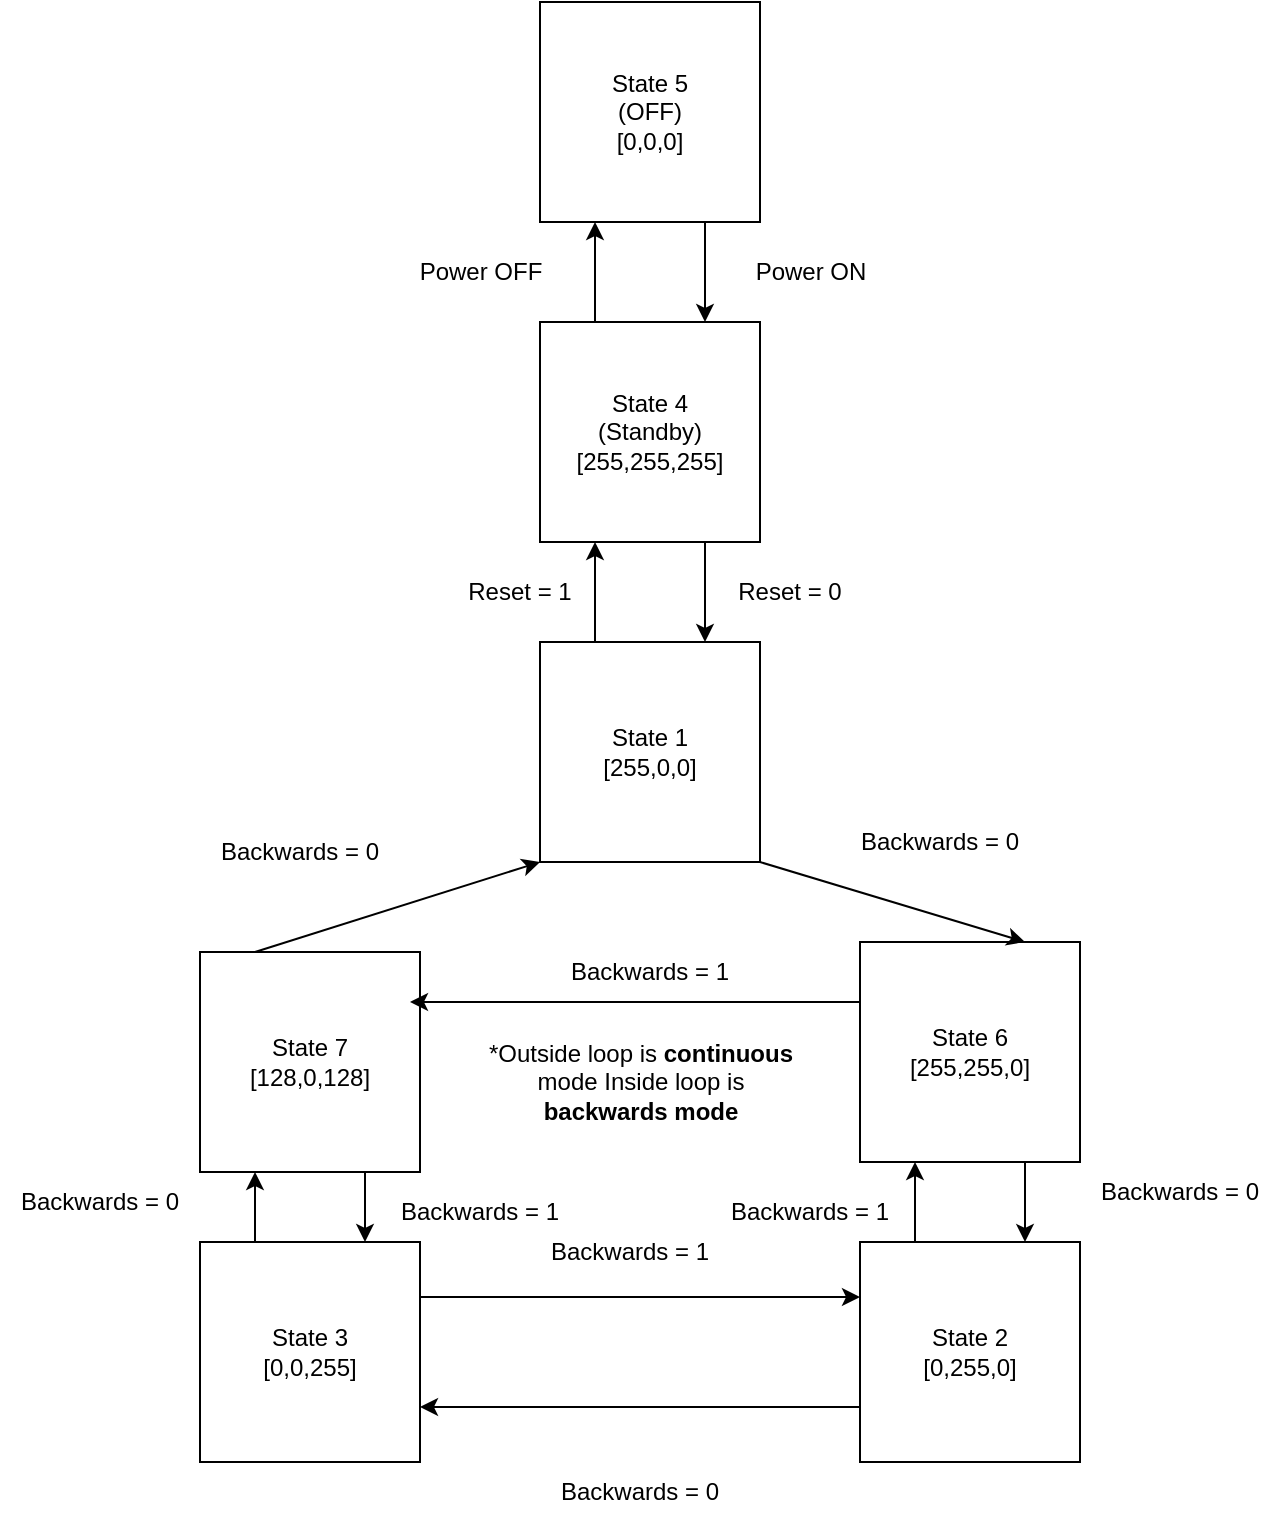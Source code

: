 <mxfile version="22.1.2" type="device">
  <diagram name="Page-1" id="gqA8-RMTRKtXMK8UP4Ta">
    <mxGraphModel dx="1195" dy="632" grid="1" gridSize="10" guides="1" tooltips="1" connect="1" arrows="1" fold="1" page="1" pageScale="1" pageWidth="827" pageHeight="1169" math="0" shadow="0">
      <root>
        <mxCell id="0" />
        <mxCell id="1" parent="0" />
        <mxCell id="PKUk8kKVJOvY3fbZIXPS-9" value="" style="edgeStyle=orthogonalEdgeStyle;rounded=0;orthogonalLoop=1;jettySize=auto;html=1;exitX=0.75;exitY=1;exitDx=0;exitDy=0;entryX=0.75;entryY=0;entryDx=0;entryDy=0;" parent="1" source="PKUk8kKVJOvY3fbZIXPS-6" target="PKUk8kKVJOvY3fbZIXPS-8" edge="1">
          <mxGeometry relative="1" as="geometry" />
        </mxCell>
        <mxCell id="PKUk8kKVJOvY3fbZIXPS-6" value="State 5&lt;br style=&quot;border-color: var(--border-color);&quot;&gt;(OFF)&lt;br style=&quot;border-color: var(--border-color);&quot;&gt;[0,0,0]" style="whiteSpace=wrap;html=1;aspect=fixed;" parent="1" vertex="1">
          <mxGeometry x="380" y="180" width="110" height="110" as="geometry" />
        </mxCell>
        <mxCell id="PKUk8kKVJOvY3fbZIXPS-8" value="State 4&lt;br style=&quot;border-color: var(--border-color);&quot;&gt;(Standby)&lt;br style=&quot;border-color: var(--border-color);&quot;&gt;[255,255,255]" style="whiteSpace=wrap;html=1;aspect=fixed;" parent="1" vertex="1">
          <mxGeometry x="380" y="340" width="110" height="110" as="geometry" />
        </mxCell>
        <mxCell id="PKUk8kKVJOvY3fbZIXPS-10" value="State 1&lt;br style=&quot;border-color: var(--border-color);&quot;&gt;[255,0,0]" style="whiteSpace=wrap;html=1;aspect=fixed;" parent="1" vertex="1">
          <mxGeometry x="380" y="500" width="110" height="110" as="geometry" />
        </mxCell>
        <mxCell id="PKUk8kKVJOvY3fbZIXPS-11" value="State 6&lt;br style=&quot;border-color: var(--border-color);&quot;&gt;[255,255,0]" style="whiteSpace=wrap;html=1;aspect=fixed;" parent="1" vertex="1">
          <mxGeometry x="540" y="650" width="110" height="110" as="geometry" />
        </mxCell>
        <mxCell id="PKUk8kKVJOvY3fbZIXPS-12" value="State 2&lt;br style=&quot;border-color: var(--border-color);&quot;&gt;[0,255,0]" style="whiteSpace=wrap;html=1;aspect=fixed;" parent="1" vertex="1">
          <mxGeometry x="540" y="800" width="110" height="110" as="geometry" />
        </mxCell>
        <mxCell id="PKUk8kKVJOvY3fbZIXPS-13" value="State 3&lt;br&gt;[0,0,255]" style="whiteSpace=wrap;html=1;aspect=fixed;" parent="1" vertex="1">
          <mxGeometry x="210" y="800" width="110" height="110" as="geometry" />
        </mxCell>
        <mxCell id="PKUk8kKVJOvY3fbZIXPS-15" value="State 7&lt;br&gt;[128,0,128]" style="whiteSpace=wrap;html=1;aspect=fixed;" parent="1" vertex="1">
          <mxGeometry x="210" y="655" width="110" height="110" as="geometry" />
        </mxCell>
        <mxCell id="PKUk8kKVJOvY3fbZIXPS-16" value="" style="endArrow=classic;html=1;rounded=0;exitX=0.75;exitY=1;exitDx=0;exitDy=0;entryX=0.75;entryY=0;entryDx=0;entryDy=0;" parent="1" source="PKUk8kKVJOvY3fbZIXPS-8" target="PKUk8kKVJOvY3fbZIXPS-10" edge="1">
          <mxGeometry width="50" height="50" relative="1" as="geometry">
            <mxPoint x="400" y="600" as="sourcePoint" />
            <mxPoint x="463" y="500" as="targetPoint" />
          </mxGeometry>
        </mxCell>
        <mxCell id="PKUk8kKVJOvY3fbZIXPS-17" value="" style="endArrow=classic;html=1;rounded=0;exitX=0.25;exitY=0;exitDx=0;exitDy=0;entryX=0.25;entryY=1;entryDx=0;entryDy=0;" parent="1" source="PKUk8kKVJOvY3fbZIXPS-10" target="PKUk8kKVJOvY3fbZIXPS-8" edge="1">
          <mxGeometry width="50" height="50" relative="1" as="geometry">
            <mxPoint x="473" y="460" as="sourcePoint" />
            <mxPoint x="473" y="500" as="targetPoint" />
          </mxGeometry>
        </mxCell>
        <mxCell id="PKUk8kKVJOvY3fbZIXPS-18" value="Reset = 1" style="text;html=1;strokeColor=none;fillColor=none;align=center;verticalAlign=middle;whiteSpace=wrap;rounded=0;" parent="1" vertex="1">
          <mxGeometry x="340" y="460" width="60" height="30" as="geometry" />
        </mxCell>
        <mxCell id="PKUk8kKVJOvY3fbZIXPS-19" value="Reset = 0" style="text;html=1;strokeColor=none;fillColor=none;align=center;verticalAlign=middle;whiteSpace=wrap;rounded=0;" parent="1" vertex="1">
          <mxGeometry x="475" y="460" width="60" height="30" as="geometry" />
        </mxCell>
        <mxCell id="PKUk8kKVJOvY3fbZIXPS-20" value="" style="endArrow=classic;html=1;rounded=0;exitX=1;exitY=1;exitDx=0;exitDy=0;entryX=0.75;entryY=0;entryDx=0;entryDy=0;" parent="1" source="PKUk8kKVJOvY3fbZIXPS-10" target="PKUk8kKVJOvY3fbZIXPS-11" edge="1">
          <mxGeometry width="50" height="50" relative="1" as="geometry">
            <mxPoint x="400" y="600" as="sourcePoint" />
            <mxPoint x="515" y="640" as="targetPoint" />
          </mxGeometry>
        </mxCell>
        <mxCell id="PKUk8kKVJOvY3fbZIXPS-21" value="" style="endArrow=classic;html=1;rounded=0;exitX=0.75;exitY=1;exitDx=0;exitDy=0;entryX=0.75;entryY=0;entryDx=0;entryDy=0;" parent="1" source="PKUk8kKVJOvY3fbZIXPS-11" target="PKUk8kKVJOvY3fbZIXPS-12" edge="1">
          <mxGeometry width="50" height="50" relative="1" as="geometry">
            <mxPoint x="440" y="600" as="sourcePoint" />
            <mxPoint x="490" y="550" as="targetPoint" />
          </mxGeometry>
        </mxCell>
        <mxCell id="PKUk8kKVJOvY3fbZIXPS-22" value="" style="endArrow=classic;html=1;rounded=0;exitX=0;exitY=0.75;exitDx=0;exitDy=0;entryX=1;entryY=0.75;entryDx=0;entryDy=0;" parent="1" source="PKUk8kKVJOvY3fbZIXPS-12" target="PKUk8kKVJOvY3fbZIXPS-13" edge="1">
          <mxGeometry width="50" height="50" relative="1" as="geometry">
            <mxPoint x="400" y="600" as="sourcePoint" />
            <mxPoint x="450" y="550" as="targetPoint" />
          </mxGeometry>
        </mxCell>
        <mxCell id="PKUk8kKVJOvY3fbZIXPS-23" value="" style="endArrow=classic;html=1;rounded=0;exitX=0.25;exitY=0;exitDx=0;exitDy=0;entryX=0.25;entryY=1;entryDx=0;entryDy=0;" parent="1" source="PKUk8kKVJOvY3fbZIXPS-13" target="PKUk8kKVJOvY3fbZIXPS-15" edge="1">
          <mxGeometry width="50" height="50" relative="1" as="geometry">
            <mxPoint x="350" y="600" as="sourcePoint" />
            <mxPoint x="400" y="550" as="targetPoint" />
          </mxGeometry>
        </mxCell>
        <mxCell id="PKUk8kKVJOvY3fbZIXPS-24" value="" style="endArrow=classic;html=1;rounded=0;exitX=0.25;exitY=0;exitDx=0;exitDy=0;entryX=0;entryY=1;entryDx=0;entryDy=0;" parent="1" source="PKUk8kKVJOvY3fbZIXPS-15" target="PKUk8kKVJOvY3fbZIXPS-10" edge="1">
          <mxGeometry width="50" height="50" relative="1" as="geometry">
            <mxPoint x="400" y="600" as="sourcePoint" />
            <mxPoint x="450" y="550" as="targetPoint" />
          </mxGeometry>
        </mxCell>
        <mxCell id="PKUk8kKVJOvY3fbZIXPS-25" value="" style="endArrow=classic;html=1;rounded=0;exitX=0.75;exitY=1;exitDx=0;exitDy=0;entryX=0.75;entryY=0;entryDx=0;entryDy=0;" parent="1" source="PKUk8kKVJOvY3fbZIXPS-15" target="PKUk8kKVJOvY3fbZIXPS-13" edge="1">
          <mxGeometry width="50" height="50" relative="1" as="geometry">
            <mxPoint x="350" y="600" as="sourcePoint" />
            <mxPoint x="400" y="550" as="targetPoint" />
          </mxGeometry>
        </mxCell>
        <mxCell id="PKUk8kKVJOvY3fbZIXPS-26" value="" style="endArrow=classic;html=1;rounded=0;exitX=0.25;exitY=0;exitDx=0;exitDy=0;entryX=0.25;entryY=1;entryDx=0;entryDy=0;" parent="1" source="PKUk8kKVJOvY3fbZIXPS-12" target="PKUk8kKVJOvY3fbZIXPS-11" edge="1">
          <mxGeometry width="50" height="50" relative="1" as="geometry">
            <mxPoint x="440" y="600" as="sourcePoint" />
            <mxPoint x="490" y="550" as="targetPoint" />
          </mxGeometry>
        </mxCell>
        <mxCell id="PKUk8kKVJOvY3fbZIXPS-28" value="" style="endArrow=classic;html=1;rounded=0;exitX=1;exitY=1;exitDx=0;exitDy=0;entryX=0;entryY=1;entryDx=0;entryDy=0;" parent="1" edge="1">
          <mxGeometry width="50" height="50" relative="1" as="geometry">
            <mxPoint x="540" y="680" as="sourcePoint" />
            <mxPoint x="315" y="680" as="targetPoint" />
          </mxGeometry>
        </mxCell>
        <mxCell id="PKUk8kKVJOvY3fbZIXPS-29" value="Power ON" style="text;html=1;align=center;verticalAlign=middle;resizable=0;points=[];autosize=1;strokeColor=none;fillColor=none;" parent="1" vertex="1">
          <mxGeometry x="475" y="300" width="80" height="30" as="geometry" />
        </mxCell>
        <mxCell id="PKUk8kKVJOvY3fbZIXPS-30" value="" style="edgeStyle=orthogonalEdgeStyle;rounded=0;orthogonalLoop=1;jettySize=auto;html=1;exitX=0.25;exitY=0;exitDx=0;exitDy=0;entryX=0.25;entryY=1;entryDx=0;entryDy=0;" parent="1" source="PKUk8kKVJOvY3fbZIXPS-8" target="PKUk8kKVJOvY3fbZIXPS-6" edge="1">
          <mxGeometry relative="1" as="geometry">
            <mxPoint x="473" y="310" as="sourcePoint" />
            <mxPoint x="473" y="350" as="targetPoint" />
          </mxGeometry>
        </mxCell>
        <mxCell id="PKUk8kKVJOvY3fbZIXPS-31" value="Power OFF" style="text;html=1;align=center;verticalAlign=middle;resizable=0;points=[];autosize=1;strokeColor=none;fillColor=none;" parent="1" vertex="1">
          <mxGeometry x="310" y="300" width="80" height="30" as="geometry" />
        </mxCell>
        <mxCell id="PKUk8kKVJOvY3fbZIXPS-38" value="" style="endArrow=classic;html=1;rounded=0;exitX=1;exitY=0.25;exitDx=0;exitDy=0;entryX=0;entryY=0.25;entryDx=0;entryDy=0;" parent="1" source="PKUk8kKVJOvY3fbZIXPS-13" target="PKUk8kKVJOvY3fbZIXPS-12" edge="1">
          <mxGeometry width="50" height="50" relative="1" as="geometry">
            <mxPoint x="510" y="893" as="sourcePoint" />
            <mxPoint x="380" y="893" as="targetPoint" />
          </mxGeometry>
        </mxCell>
        <mxCell id="PKUk8kKVJOvY3fbZIXPS-45" value="*Outside loop is &lt;b&gt;continuous &lt;/b&gt;&lt;br&gt;mode Inside loop is &lt;br&gt;&lt;b&gt;backwards mode&lt;/b&gt;" style="text;html=1;align=center;verticalAlign=middle;resizable=0;points=[];autosize=1;strokeColor=none;fillColor=none;" parent="1" vertex="1">
          <mxGeometry x="340" y="690" width="180" height="60" as="geometry" />
        </mxCell>
        <mxCell id="LY5iAVUWlo_P8E3DuWlF-1" value="Backwards = 0" style="text;html=1;strokeColor=none;fillColor=none;align=center;verticalAlign=middle;whiteSpace=wrap;rounded=0;" vertex="1" parent="1">
          <mxGeometry x="210" y="590" width="100" height="30" as="geometry" />
        </mxCell>
        <mxCell id="LY5iAVUWlo_P8E3DuWlF-2" value="Backwards = 0" style="text;html=1;strokeColor=none;fillColor=none;align=center;verticalAlign=middle;whiteSpace=wrap;rounded=0;" vertex="1" parent="1">
          <mxGeometry x="530" y="585" width="100" height="30" as="geometry" />
        </mxCell>
        <mxCell id="LY5iAVUWlo_P8E3DuWlF-3" value="Backwards = 0" style="text;html=1;strokeColor=none;fillColor=none;align=center;verticalAlign=middle;whiteSpace=wrap;rounded=0;" vertex="1" parent="1">
          <mxGeometry x="110" y="765" width="100" height="30" as="geometry" />
        </mxCell>
        <mxCell id="LY5iAVUWlo_P8E3DuWlF-4" value="Backwards = 0" style="text;html=1;strokeColor=none;fillColor=none;align=center;verticalAlign=middle;whiteSpace=wrap;rounded=0;" vertex="1" parent="1">
          <mxGeometry x="650" y="760" width="100" height="30" as="geometry" />
        </mxCell>
        <mxCell id="LY5iAVUWlo_P8E3DuWlF-5" value="Backwards = 0" style="text;html=1;strokeColor=none;fillColor=none;align=center;verticalAlign=middle;whiteSpace=wrap;rounded=0;" vertex="1" parent="1">
          <mxGeometry x="380" y="910" width="100" height="30" as="geometry" />
        </mxCell>
        <mxCell id="LY5iAVUWlo_P8E3DuWlF-6" value="Backwards = 1" style="text;html=1;strokeColor=none;fillColor=none;align=center;verticalAlign=middle;whiteSpace=wrap;rounded=0;" vertex="1" parent="1">
          <mxGeometry x="385" y="650" width="100" height="30" as="geometry" />
        </mxCell>
        <mxCell id="LY5iAVUWlo_P8E3DuWlF-7" value="Backwards = 1" style="text;html=1;strokeColor=none;fillColor=none;align=center;verticalAlign=middle;whiteSpace=wrap;rounded=0;" vertex="1" parent="1">
          <mxGeometry x="375" y="790" width="100" height="30" as="geometry" />
        </mxCell>
        <mxCell id="LY5iAVUWlo_P8E3DuWlF-8" value="Backwards = 1" style="text;html=1;strokeColor=none;fillColor=none;align=center;verticalAlign=middle;whiteSpace=wrap;rounded=0;" vertex="1" parent="1">
          <mxGeometry x="300" y="770" width="100" height="30" as="geometry" />
        </mxCell>
        <mxCell id="LY5iAVUWlo_P8E3DuWlF-9" value="Backwards = 1" style="text;html=1;strokeColor=none;fillColor=none;align=center;verticalAlign=middle;whiteSpace=wrap;rounded=0;" vertex="1" parent="1">
          <mxGeometry x="465" y="770" width="100" height="30" as="geometry" />
        </mxCell>
      </root>
    </mxGraphModel>
  </diagram>
</mxfile>
